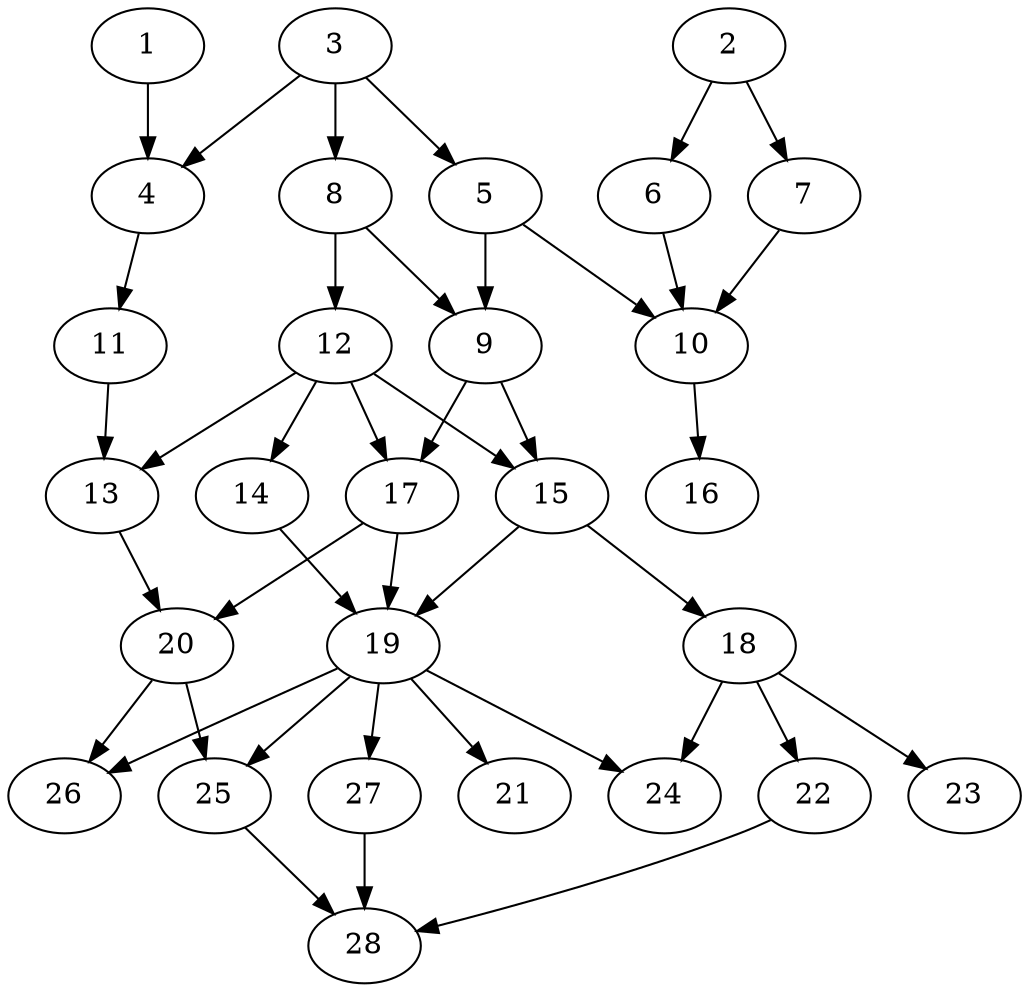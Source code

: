// DAG (tier=2-normal, mode=compute, n=28, ccr=0.386, fat=0.527, density=0.505, regular=0.498, jump=0.131, mindata=524288, maxdata=8388608)
// DAG automatically generated by daggen at Sun Aug 24 16:33:33 2025
// /home/ermia/Project/Environments/daggen/bin/daggen --dot --ccr 0.386 --fat 0.527 --regular 0.498 --density 0.505 --jump 0.131 --mindata 524288 --maxdata 8388608 -n 28 
digraph G {
  1 [size="266159245842367360", alpha="0.19", expect_size="133079622921183680"]
  1 -> 4 [size ="276769840037888"]
  2 [size="22669465571032640", alpha="0.19", expect_size="11334732785516320"]
  2 -> 6 [size ="445805022412800"]
  2 -> 7 [size ="445805022412800"]
  3 [size="3369384297547356", alpha="0.01", expect_size="1684692148773678"]
  3 -> 4 [size ="65391413952512"]
  3 -> 5 [size ="65391413952512"]
  3 -> 8 [size ="65391413952512"]
  4 [size="576994278509641728", alpha="0.15", expect_size="288497139254820864"]
  4 -> 11 [size ="5544609841152"]
  5 [size="207420211086832960", alpha="0.01", expect_size="103710105543416480"]
  5 -> 9 [size ="90248000307200"]
  5 -> 10 [size ="90248000307200"]
  6 [size="15217256275552676", alpha="0.18", expect_size="7608628137776338"]
  6 -> 10 [size ="240911434907648"]
  7 [size="1079735161773380", alpha="0.15", expect_size="539867580886690"]
  7 -> 10 [size ="24730362970112"]
  8 [size="299252920915257720832", alpha="0.09", expect_size="149626460457628860416"]
  8 -> 9 [size ="357916938862592"]
  8 -> 12 [size ="357916938862592"]
  9 [size="2484952714374200", alpha="0.07", expect_size="1242476357187100"]
  9 -> 15 [size ="130684521807872"]
  9 -> 17 [size ="130684521807872"]
  10 [size="529195583928035966976", alpha="0.05", expect_size="264597791964017983488"]
  10 -> 16 [size ="523400493662208"]
  11 [size="126647087181580", alpha="0.03", expect_size="63323543590790"]
  11 -> 13 [size ="14860930777088"]
  12 [size="501361682410021760", alpha="0.02", expect_size="250680841205010880"]
  12 -> 13 [size ="323811752804352"]
  12 -> 14 [size ="323811752804352"]
  12 -> 15 [size ="323811752804352"]
  12 -> 17 [size ="323811752804352"]
  13 [size="18959322307085991936", alpha="0.18", expect_size="9479661153542995968"]
  13 -> 20 [size ="56881607344128"]
  14 [size="19134599991155228672", alpha="0.09", expect_size="9567299995577614336"]
  14 -> 19 [size ="57231647178752"]
  15 [size="250005089701741985792", alpha="0.10", expect_size="125002544850870992896"]
  15 -> 18 [size ="317484519391232"]
  15 -> 19 [size ="317484519391232"]
  16 [size="2180378932534603", alpha="0.14", expect_size="1090189466267301"]
  17 [size="561052526196983104", alpha="0.16", expect_size="280526263098491552"]
  17 -> 19 [size ="406591165693952"]
  17 -> 20 [size ="406591165693952"]
  18 [size="7501544443084401", alpha="0.17", expect_size="3750772221542200"]
  18 -> 22 [size ="312242453086208"]
  18 -> 23 [size ="312242453086208"]
  18 -> 24 [size ="312242453086208"]
  19 [size="23094195424050806784", alpha="0.01", expect_size="11547097712025403392"]
  19 -> 21 [size ="64877167116288"]
  19 -> 24 [size ="64877167116288"]
  19 -> 25 [size ="64877167116288"]
  19 -> 26 [size ="64877167116288"]
  19 -> 27 [size ="64877167116288"]
  20 [size="367347216860122710016", alpha="0.02", expect_size="183673608430061355008"]
  20 -> 25 [size ="410337450917888"]
  20 -> 26 [size ="410337450917888"]
  21 [size="22843824026950808", alpha="0.09", expect_size="11421912013475404"]
  22 [size="5077609318174237", alpha="0.02", expect_size="2538804659087118"]
  22 -> 28 [size ="93523927891968"]
  23 [size="397275451517709582336", alpha="0.02", expect_size="198637725758854791168"]
  24 [size="11700547439204930", alpha="0.10", expect_size="5850273719602465"]
  25 [size="5049875284123761", alpha="0.15", expect_size="2524937642061880"]
  25 -> 28 [size ="2401029324800"]
  26 [size="22927199936927640", alpha="0.08", expect_size="11463599968463820"]
  27 [size="277143322730652762112", alpha="0.12", expect_size="138571661365326381056"]
  27 -> 28 [size ="340063170854912"]
  28 [size="4694483362929414", alpha="0.11", expect_size="2347241681464707"]
}